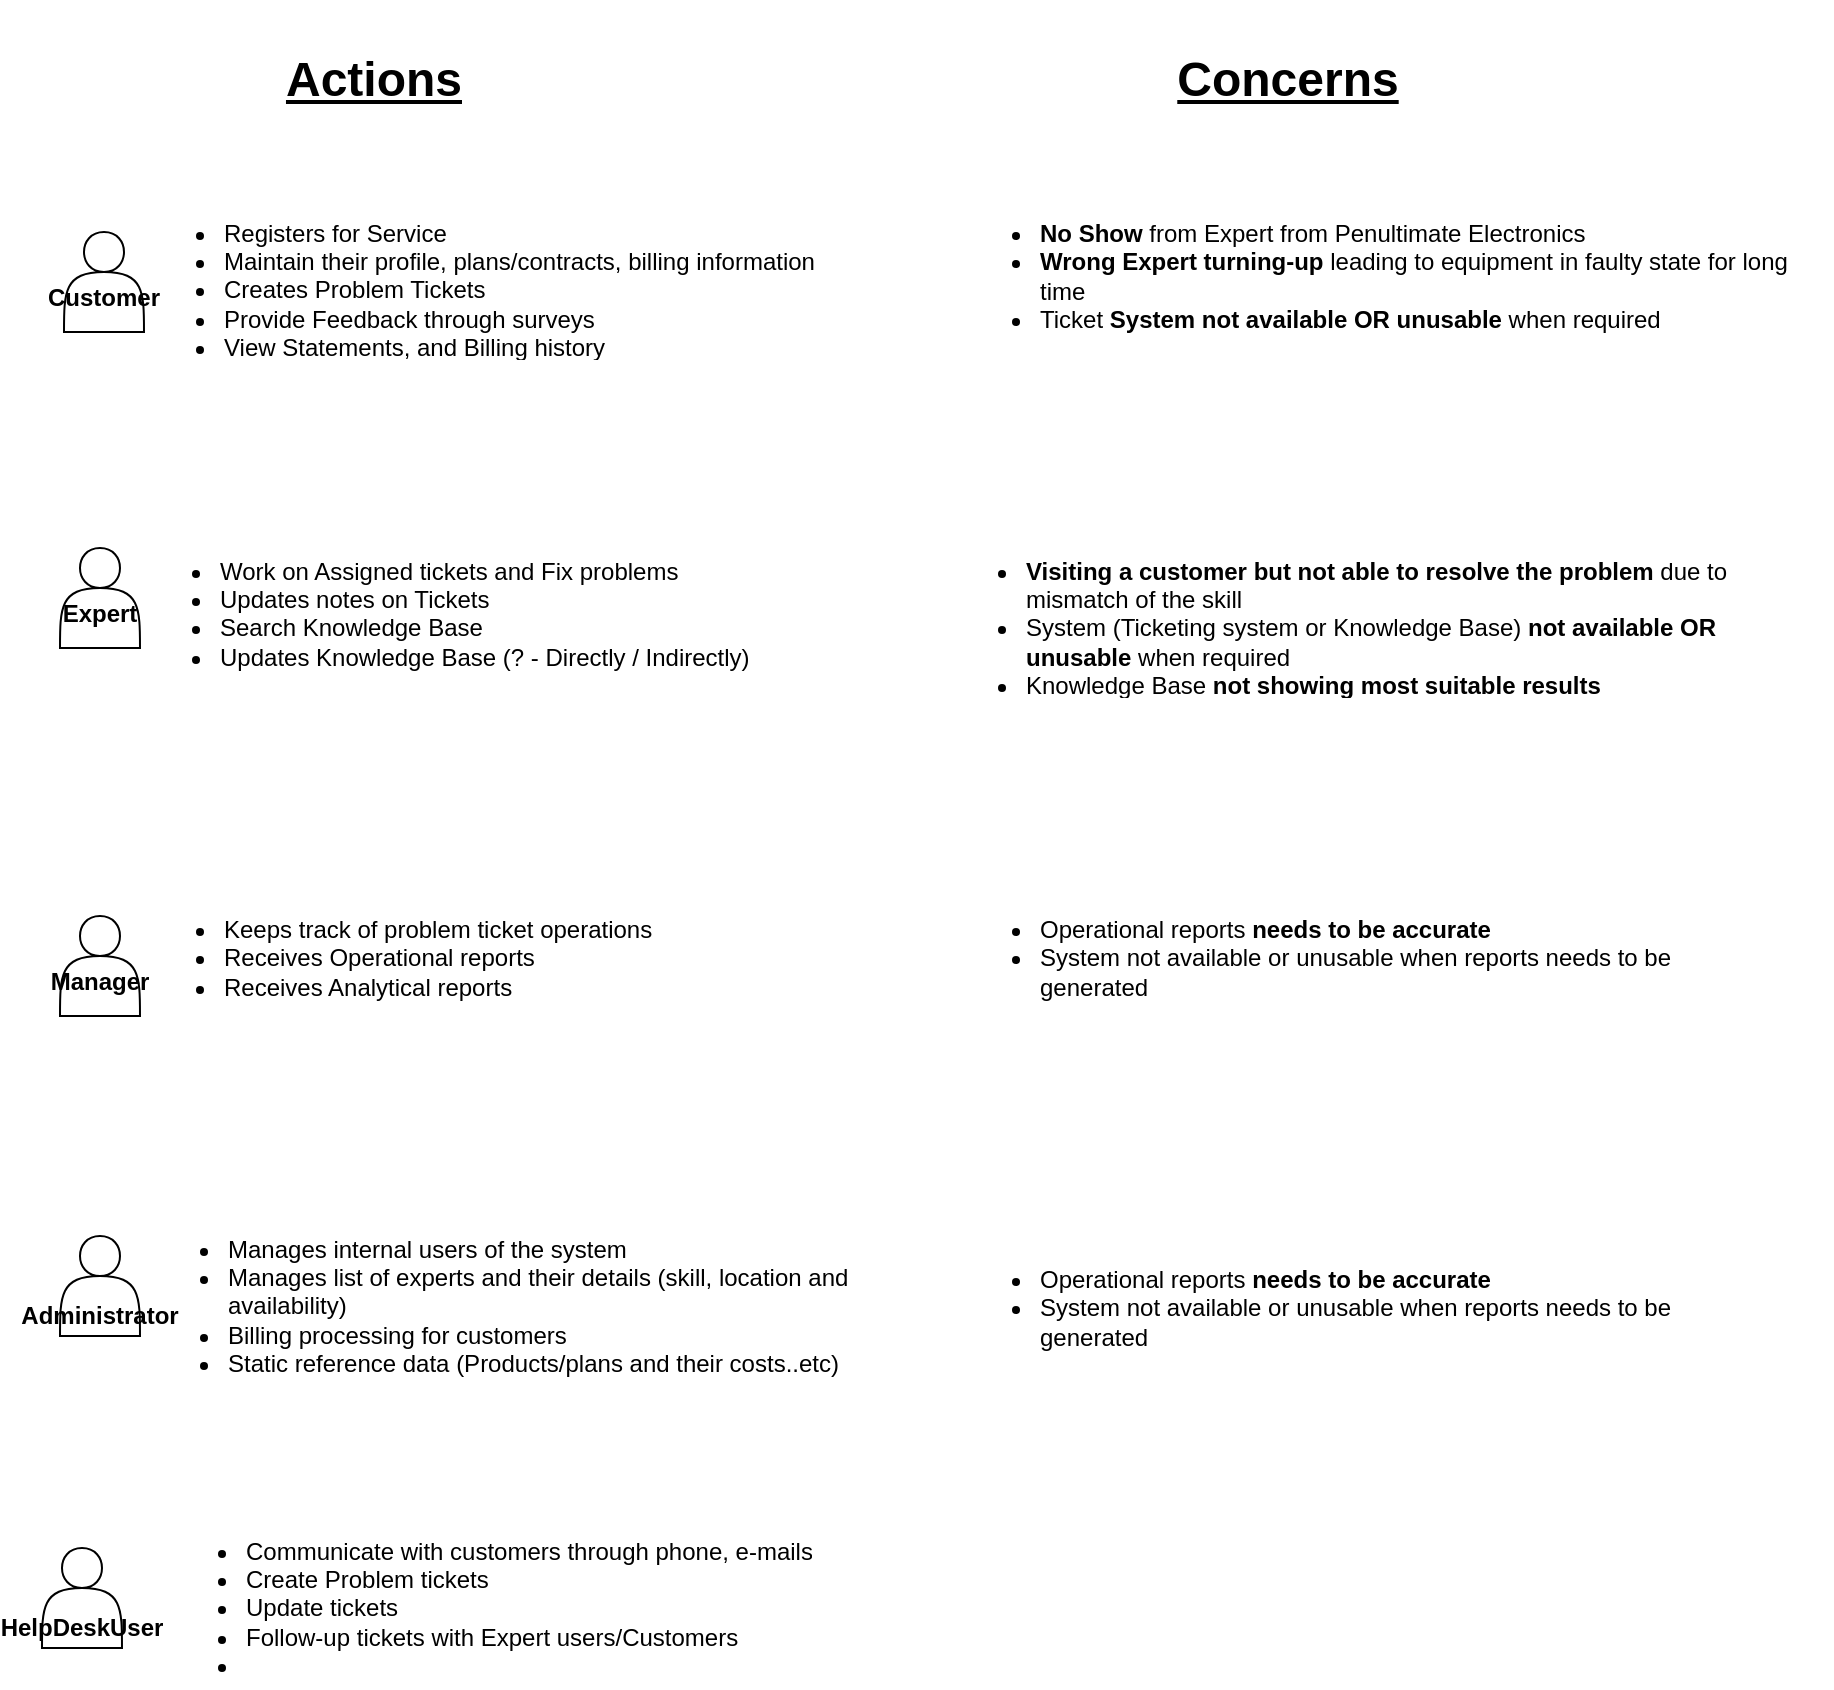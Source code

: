 <mxfile version="14.6.9" type="github" pages="2">
  <diagram id="QQjb7B1x9FnSJum1Ktwq" name="Actors_ActionsList">
    <mxGraphModel dx="1933" dy="-108" grid="0" gridSize="10" guides="1" tooltips="1" connect="1" arrows="1" fold="1" page="1" pageScale="1" pageWidth="827" pageHeight="1169" math="0" shadow="0">
      <root>
        <mxCell id="0" />
        <mxCell id="1" parent="0" />
        <mxCell id="cV49GLbtdZbuWx6RyrEC-1" value="&lt;br&gt;Customer" style="shape=actor;whiteSpace=wrap;html=1;fontStyle=1" parent="1" vertex="1">
          <mxGeometry x="-768" y="1448" width="40" height="50" as="geometry" />
        </mxCell>
        <mxCell id="cV49GLbtdZbuWx6RyrEC-2" value="&lt;br&gt;Expert" style="shape=actor;whiteSpace=wrap;html=1;fontStyle=1" parent="1" vertex="1">
          <mxGeometry x="-770" y="1606" width="40" height="50" as="geometry" />
        </mxCell>
        <mxCell id="GBkBr9sgOypdlljieGhE-1" value="&lt;br&gt;Manager" style="shape=actor;whiteSpace=wrap;html=1;fontStyle=1" parent="1" vertex="1">
          <mxGeometry x="-770" y="1790" width="40" height="50" as="geometry" />
        </mxCell>
        <mxCell id="GBkBr9sgOypdlljieGhE-2" value="&lt;br&gt;&lt;br&gt;Administrator" style="shape=actor;whiteSpace=wrap;html=1;fontStyle=1" parent="1" vertex="1">
          <mxGeometry x="-770" y="1950" width="40" height="50" as="geometry" />
        </mxCell>
        <mxCell id="EJEmB71T8K7dt9peTRfo-1" value="&lt;ul&gt;&lt;li&gt;Registers for Service&lt;/li&gt;&lt;li&gt;Maintain their profile, plans/contracts, billing information&lt;/li&gt;&lt;li&gt;Creates Problem Tickets&lt;/li&gt;&lt;li&gt;Provide Feedback through surveys&lt;/li&gt;&lt;li&gt;View Statements, and Billing history&lt;/li&gt;&lt;/ul&gt;" style="text;strokeColor=none;fillColor=none;html=1;whiteSpace=wrap;verticalAlign=middle;overflow=hidden;" parent="1" vertex="1">
          <mxGeometry x="-730" y="1427" width="361" height="86" as="geometry" />
        </mxCell>
        <mxCell id="EJEmB71T8K7dt9peTRfo-2" value="&lt;ul&gt;&lt;li&gt;Work on Assigned tickets and Fix problems&lt;/li&gt;&lt;li&gt;Updates notes on Tickets&lt;/li&gt;&lt;li&gt;Search Knowledge Base&lt;/li&gt;&lt;li&gt;Updates Knowledge Base (? - Directly / Indirectly)&lt;/li&gt;&lt;/ul&gt;" style="text;strokeColor=none;fillColor=none;html=1;whiteSpace=wrap;verticalAlign=middle;overflow=hidden;" parent="1" vertex="1">
          <mxGeometry x="-732" y="1596" width="410" height="80" as="geometry" />
        </mxCell>
        <mxCell id="EJEmB71T8K7dt9peTRfo-3" value="&lt;ul&gt;&lt;li&gt;Manages internal users of the system&lt;/li&gt;&lt;li&gt;Manages list of experts and their details (skill, location and availability)&lt;/li&gt;&lt;li&gt;Billing processing for customers&lt;/li&gt;&lt;li&gt;Static reference data (Products/plans and their costs..etc)&lt;/li&gt;&lt;li&gt;&lt;br&gt;&lt;/li&gt;&lt;/ul&gt;" style="text;strokeColor=none;fillColor=none;html=1;whiteSpace=wrap;verticalAlign=middle;overflow=hidden;" parent="1" vertex="1">
          <mxGeometry x="-728" y="1935" width="410" height="90" as="geometry" />
        </mxCell>
        <mxCell id="EJEmB71T8K7dt9peTRfo-4" value="&lt;ul&gt;&lt;li&gt;Keeps track of problem ticket operations&lt;/li&gt;&lt;li&gt;Receives Operational reports&lt;/li&gt;&lt;li&gt;Receives Analytical reports&lt;/li&gt;&lt;/ul&gt;" style="text;strokeColor=none;fillColor=none;html=1;whiteSpace=wrap;verticalAlign=middle;overflow=hidden;" parent="1" vertex="1">
          <mxGeometry x="-730" y="1771" width="410" height="80" as="geometry" />
        </mxCell>
        <mxCell id="YfdMjusSYWNKrkRUo4AD-1" value="&lt;br&gt;&lt;br&gt;HelpDeskUser" style="shape=actor;whiteSpace=wrap;html=1;fontStyle=1" parent="1" vertex="1">
          <mxGeometry x="-779" y="2106" width="40" height="50" as="geometry" />
        </mxCell>
        <mxCell id="YfdMjusSYWNKrkRUo4AD-2" value="&lt;ul&gt;&lt;li&gt;Communicate with customers through phone, e-mails&lt;/li&gt;&lt;li&gt;Create Problem tickets&lt;/li&gt;&lt;li&gt;Update tickets&lt;/li&gt;&lt;li&gt;Follow-up tickets with Expert users/Customers&lt;/li&gt;&lt;li&gt;&lt;br&gt;&lt;/li&gt;&lt;/ul&gt;" style="text;strokeColor=none;fillColor=none;html=1;whiteSpace=wrap;verticalAlign=middle;overflow=hidden;" parent="1" vertex="1">
          <mxGeometry x="-719" y="2086" width="410" height="90" as="geometry" />
        </mxCell>
        <mxCell id="J72GgOKcRnNWa9zSAubg-2" value="&lt;font style=&quot;font-size: 24px&quot;&gt;&lt;b&gt;&lt;u&gt;Concerns&lt;/u&gt;&lt;/b&gt;&lt;/font&gt;" style="text;html=1;strokeColor=none;fillColor=none;align=center;verticalAlign=middle;whiteSpace=wrap;rounded=0;" vertex="1" parent="1">
          <mxGeometry x="-218" y="1332" width="124" height="80" as="geometry" />
        </mxCell>
        <mxCell id="J72GgOKcRnNWa9zSAubg-3" value="&lt;font style=&quot;font-size: 24px&quot;&gt;&lt;b&gt;&lt;u&gt;Actions&lt;/u&gt;&lt;/b&gt;&lt;/font&gt;" style="text;html=1;strokeColor=none;fillColor=none;align=center;verticalAlign=middle;whiteSpace=wrap;rounded=0;" vertex="1" parent="1">
          <mxGeometry x="-675" y="1332" width="124" height="80" as="geometry" />
        </mxCell>
        <mxCell id="J72GgOKcRnNWa9zSAubg-4" value="&lt;ul&gt;&lt;li&gt;&lt;b&gt;No Show&lt;/b&gt; from Expert from Penultimate Electronics&lt;/li&gt;&lt;li&gt;&lt;b&gt;Wrong Expert turning-up&lt;/b&gt; leading to equipment in faulty state&amp;nbsp;for long time&lt;/li&gt;&lt;li&gt;Ticket &lt;b&gt;System not available OR unusable&lt;/b&gt; when required&lt;/li&gt;&lt;/ul&gt;" style="text;strokeColor=none;fillColor=none;html=1;whiteSpace=wrap;verticalAlign=middle;overflow=hidden;" vertex="1" parent="1">
          <mxGeometry x="-322" y="1427" width="438" height="86" as="geometry" />
        </mxCell>
        <mxCell id="J72GgOKcRnNWa9zSAubg-5" value="&lt;ul&gt;&lt;li&gt;&lt;b&gt;Visiting a customer but not able to resolve the problem &lt;/b&gt;due to mismatch of the skill&lt;/li&gt;&lt;li&gt;System (Ticketing system or Knowledge Base) &lt;b&gt;not available OR unusable&lt;/b&gt; when required&lt;/li&gt;&lt;li&gt;Knowledge Base &lt;b&gt;not showing most suitable results&lt;/b&gt;&lt;/li&gt;&lt;/ul&gt;" style="text;strokeColor=none;fillColor=none;html=1;whiteSpace=wrap;verticalAlign=middle;overflow=hidden;" vertex="1" parent="1">
          <mxGeometry x="-329" y="1596" width="428" height="86" as="geometry" />
        </mxCell>
        <mxCell id="J72GgOKcRnNWa9zSAubg-6" value="&lt;ul&gt;&lt;li&gt;Operational reports &lt;b&gt;needs to be accurate&lt;/b&gt;&lt;/li&gt;&lt;li&gt;&lt;span&gt;System not available or unusable when reports needs to be generated&lt;/span&gt;&lt;/li&gt;&lt;/ul&gt;" style="text;strokeColor=none;fillColor=none;html=1;whiteSpace=wrap;verticalAlign=middle;overflow=hidden;" vertex="1" parent="1">
          <mxGeometry x="-322" y="1768" width="361" height="86" as="geometry" />
        </mxCell>
        <mxCell id="J72GgOKcRnNWa9zSAubg-7" value="&lt;ul&gt;&lt;li&gt;Operational reports &lt;b&gt;needs to be accurate&lt;/b&gt;&lt;/li&gt;&lt;li&gt;&lt;span&gt;System not available or unusable when reports needs to be generated&lt;/span&gt;&lt;/li&gt;&lt;/ul&gt;" style="text;strokeColor=none;fillColor=none;html=1;whiteSpace=wrap;verticalAlign=middle;overflow=hidden;" vertex="1" parent="1">
          <mxGeometry x="-322" y="1943" width="361" height="86" as="geometry" />
        </mxCell>
      </root>
    </mxGraphModel>
  </diagram>
  <diagram id="8kB-ng7LXTdEH6x8OwXU" name="Ticket_Workflow">
    <mxGraphModel dx="2062" dy="-5" grid="1" gridSize="10" guides="1" tooltips="1" connect="1" arrows="1" fold="1" page="1" pageScale="1" pageWidth="827" pageHeight="1169" math="0" shadow="0">
      <root>
        <mxCell id="42mEyLXdNHC8adgHVr76-0" />
        <mxCell id="42mEyLXdNHC8adgHVr76-1" parent="42mEyLXdNHC8adgHVr76-0" />
        <mxCell id="42mEyLXdNHC8adgHVr76-27" value="Start" style="ellipse;whiteSpace=wrap;html=1;" parent="42mEyLXdNHC8adgHVr76-1" vertex="1">
          <mxGeometry x="265" y="1250" width="70" height="43" as="geometry" />
        </mxCell>
        <mxCell id="42mEyLXdNHC8adgHVr76-28" value="Create Ticket" style="rounded=0;whiteSpace=wrap;html=1;" parent="42mEyLXdNHC8adgHVr76-1" vertex="1">
          <mxGeometry x="240" y="1350" width="120" height="60" as="geometry" />
        </mxCell>
        <mxCell id="42mEyLXdNHC8adgHVr76-29" value="Expert Located" style="rounded=0;whiteSpace=wrap;html=1;" parent="42mEyLXdNHC8adgHVr76-1" vertex="1">
          <mxGeometry x="240" y="1456.5" width="120" height="60" as="geometry" />
        </mxCell>
        <mxCell id="42mEyLXdNHC8adgHVr76-30" value="Ticket Assigned" style="rounded=0;whiteSpace=wrap;html=1;" parent="42mEyLXdNHC8adgHVr76-1" vertex="1">
          <mxGeometry x="240" y="1556" width="120" height="60" as="geometry" />
        </mxCell>
        <mxCell id="42mEyLXdNHC8adgHVr76-31" value="" style="endArrow=classic;html=1;entryX=0.5;entryY=0;entryDx=0;entryDy=0;" parent="42mEyLXdNHC8adgHVr76-1" source="42mEyLXdNHC8adgHVr76-28" target="42mEyLXdNHC8adgHVr76-29" edge="1">
          <mxGeometry width="50" height="50" relative="1" as="geometry">
            <mxPoint x="690" y="13" as="sourcePoint" />
            <mxPoint x="740" y="-37" as="targetPoint" />
          </mxGeometry>
        </mxCell>
        <mxCell id="42mEyLXdNHC8adgHVr76-32" value="" style="endArrow=classic;html=1;entryX=0.5;entryY=0;entryDx=0;entryDy=0;exitX=0.5;exitY=1;exitDx=0;exitDy=0;" parent="42mEyLXdNHC8adgHVr76-1" source="42mEyLXdNHC8adgHVr76-27" target="42mEyLXdNHC8adgHVr76-28" edge="1">
          <mxGeometry width="50" height="50" relative="1" as="geometry">
            <mxPoint x="-25" y="1540" as="sourcePoint" />
            <mxPoint x="25" y="1490" as="targetPoint" />
          </mxGeometry>
        </mxCell>
        <mxCell id="42mEyLXdNHC8adgHVr76-38" style="edgeStyle=orthogonalEdgeStyle;rounded=0;orthogonalLoop=1;jettySize=auto;html=1;exitX=0.5;exitY=1;exitDx=0;exitDy=0;" parent="42mEyLXdNHC8adgHVr76-1" source="42mEyLXdNHC8adgHVr76-34" target="42mEyLXdNHC8adgHVr76-37" edge="1">
          <mxGeometry relative="1" as="geometry">
            <mxPoint x="505" y="1670" as="targetPoint" />
          </mxGeometry>
        </mxCell>
        <mxCell id="42mEyLXdNHC8adgHVr76-34" value="Push Ticket Info,&lt;br&gt;Notify Expert" style="rounded=0;whiteSpace=wrap;html=1;" parent="42mEyLXdNHC8adgHVr76-1" vertex="1">
          <mxGeometry x="240" y="1646" width="120" height="60" as="geometry" />
        </mxCell>
        <mxCell id="42mEyLXdNHC8adgHVr76-35" value="" style="endArrow=classic;html=1;entryX=0.5;entryY=0;entryDx=0;entryDy=0;" parent="42mEyLXdNHC8adgHVr76-1" source="42mEyLXdNHC8adgHVr76-29" target="42mEyLXdNHC8adgHVr76-30" edge="1">
          <mxGeometry width="50" height="50" relative="1" as="geometry">
            <mxPoint x="225" y="1880" as="sourcePoint" />
            <mxPoint x="275" y="1830" as="targetPoint" />
          </mxGeometry>
        </mxCell>
        <mxCell id="42mEyLXdNHC8adgHVr76-36" value="" style="endArrow=classic;html=1;exitX=0.5;exitY=1;exitDx=0;exitDy=0;" parent="42mEyLXdNHC8adgHVr76-1" source="42mEyLXdNHC8adgHVr76-30" target="42mEyLXdNHC8adgHVr76-34" edge="1">
          <mxGeometry width="50" height="50" relative="1" as="geometry">
            <mxPoint x="75" y="1870" as="sourcePoint" />
            <mxPoint x="125" y="1820" as="targetPoint" />
          </mxGeometry>
        </mxCell>
        <mxCell id="42mEyLXdNHC8adgHVr76-37" value="Notify Customer" style="rounded=0;whiteSpace=wrap;html=1;" parent="42mEyLXdNHC8adgHVr76-1" vertex="1">
          <mxGeometry x="240" y="1750" width="120" height="60" as="geometry" />
        </mxCell>
        <mxCell id="42mEyLXdNHC8adgHVr76-39" value="Push Notifications to&amp;nbsp; Customer" style="rounded=0;whiteSpace=wrap;html=1;" parent="42mEyLXdNHC8adgHVr76-1" vertex="1">
          <mxGeometry x="240" y="1850" width="120" height="60" as="geometry" />
        </mxCell>
        <mxCell id="42mEyLXdNHC8adgHVr76-40" value="Update/Closure of Ticket by Expert" style="rounded=0;whiteSpace=wrap;html=1;" parent="42mEyLXdNHC8adgHVr76-1" vertex="1">
          <mxGeometry x="240" y="1947" width="120" height="60" as="geometry" />
        </mxCell>
        <mxCell id="42mEyLXdNHC8adgHVr76-49" value="" style="edgeStyle=none;rounded=0;orthogonalLoop=1;jettySize=auto;html=1;" parent="42mEyLXdNHC8adgHVr76-1" source="42mEyLXdNHC8adgHVr76-41" target="42mEyLXdNHC8adgHVr76-42" edge="1">
          <mxGeometry relative="1" as="geometry" />
        </mxCell>
        <mxCell id="42mEyLXdNHC8adgHVr76-41" value="Closure Survey to Customer" style="rounded=0;whiteSpace=wrap;html=1;" parent="42mEyLXdNHC8adgHVr76-1" vertex="1">
          <mxGeometry x="240" y="2040" width="120" height="60" as="geometry" />
        </mxCell>
        <mxCell id="42mEyLXdNHC8adgHVr76-42" value="Customer feedback through Survey" style="rounded=0;whiteSpace=wrap;html=1;" parent="42mEyLXdNHC8adgHVr76-1" vertex="1">
          <mxGeometry x="240" y="2130" width="120" height="60" as="geometry" />
        </mxCell>
        <mxCell id="42mEyLXdNHC8adgHVr76-43" value="End" style="ellipse;whiteSpace=wrap;html=1;" parent="42mEyLXdNHC8adgHVr76-1" vertex="1">
          <mxGeometry x="265" y="2230" width="70" height="43" as="geometry" />
        </mxCell>
        <mxCell id="42mEyLXdNHC8adgHVr76-44" value="Update to Knowledge base" style="rounded=0;whiteSpace=wrap;html=1;" parent="42mEyLXdNHC8adgHVr76-1" vertex="1">
          <mxGeometry x="420" y="1947" width="120" height="60" as="geometry" />
        </mxCell>
        <mxCell id="42mEyLXdNHC8adgHVr76-45" value="" style="endArrow=classic;html=1;entryX=0.5;entryY=0;entryDx=0;entryDy=0;exitX=0.5;exitY=1;exitDx=0;exitDy=0;" parent="42mEyLXdNHC8adgHVr76-1" source="42mEyLXdNHC8adgHVr76-37" target="42mEyLXdNHC8adgHVr76-39" edge="1">
          <mxGeometry width="50" height="50" relative="1" as="geometry">
            <mxPoint x="120" y="1850" as="sourcePoint" />
            <mxPoint x="170" y="1800" as="targetPoint" />
          </mxGeometry>
        </mxCell>
        <mxCell id="42mEyLXdNHC8adgHVr76-46" value="" style="endArrow=classic;html=1;entryX=0.5;entryY=0;entryDx=0;entryDy=0;exitX=0.5;exitY=1;exitDx=0;exitDy=0;" parent="42mEyLXdNHC8adgHVr76-1" edge="1">
          <mxGeometry width="50" height="50" relative="1" as="geometry">
            <mxPoint x="299.5" y="1910" as="sourcePoint" />
            <mxPoint x="299.5" y="1950" as="targetPoint" />
          </mxGeometry>
        </mxCell>
        <mxCell id="42mEyLXdNHC8adgHVr76-47" value="" style="endArrow=classic;html=1;" parent="42mEyLXdNHC8adgHVr76-1" source="42mEyLXdNHC8adgHVr76-41" target="42mEyLXdNHC8adgHVr76-42" edge="1">
          <mxGeometry width="50" height="50" relative="1" as="geometry">
            <mxPoint x="320" y="1830" as="sourcePoint" />
            <mxPoint x="320" y="1870" as="targetPoint" />
          </mxGeometry>
        </mxCell>
        <mxCell id="42mEyLXdNHC8adgHVr76-48" value="" style="endArrow=classic;html=1;exitX=0.5;exitY=1;exitDx=0;exitDy=0;" parent="42mEyLXdNHC8adgHVr76-1" source="42mEyLXdNHC8adgHVr76-40" edge="1">
          <mxGeometry width="50" height="50" relative="1" as="geometry">
            <mxPoint x="310" y="2110" as="sourcePoint" />
            <mxPoint x="300" y="2040" as="targetPoint" />
          </mxGeometry>
        </mxCell>
        <mxCell id="42mEyLXdNHC8adgHVr76-50" value="" style="endArrow=classic;html=1;exitX=0.5;exitY=1;exitDx=0;exitDy=0;entryX=0.5;entryY=0;entryDx=0;entryDy=0;" parent="42mEyLXdNHC8adgHVr76-1" source="42mEyLXdNHC8adgHVr76-42" target="42mEyLXdNHC8adgHVr76-43" edge="1">
          <mxGeometry width="50" height="50" relative="1" as="geometry">
            <mxPoint x="320" y="2120" as="sourcePoint" />
            <mxPoint x="320" y="2150" as="targetPoint" />
          </mxGeometry>
        </mxCell>
        <mxCell id="42mEyLXdNHC8adgHVr76-51" value="" style="endArrow=classic;html=1;entryX=0;entryY=0.5;entryDx=0;entryDy=0;" parent="42mEyLXdNHC8adgHVr76-1" source="42mEyLXdNHC8adgHVr76-40" target="42mEyLXdNHC8adgHVr76-44" edge="1">
          <mxGeometry width="50" height="50" relative="1" as="geometry">
            <mxPoint x="310" y="2017" as="sourcePoint" />
            <mxPoint x="310" y="2050" as="targetPoint" />
          </mxGeometry>
        </mxCell>
        <mxCell id="42mEyLXdNHC8adgHVr76-52" value="Ticket Workflow" style="text;strokeColor=none;fillColor=none;html=1;fontSize=24;fontStyle=1;verticalAlign=middle;align=center;" parent="42mEyLXdNHC8adgHVr76-1" vertex="1">
          <mxGeometry x="390" y="1180" width="100" height="40" as="geometry" />
        </mxCell>
      </root>
    </mxGraphModel>
  </diagram>
</mxfile>
